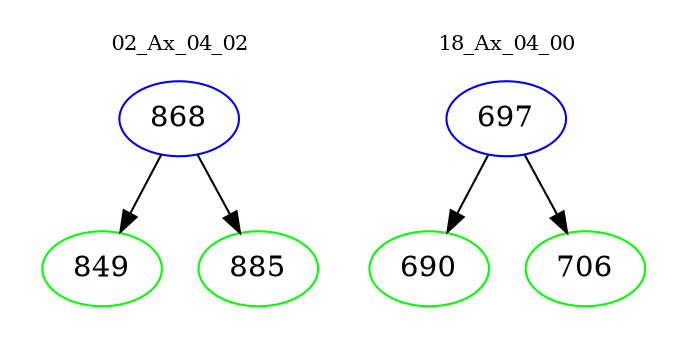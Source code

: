 digraph{
subgraph cluster_0 {
color = white
label = "02_Ax_04_02";
fontsize=10;
T0_868 [label="868", color="blue"]
T0_868 -> T0_849 [color="black"]
T0_849 [label="849", color="green"]
T0_868 -> T0_885 [color="black"]
T0_885 [label="885", color="green"]
}
subgraph cluster_1 {
color = white
label = "18_Ax_04_00";
fontsize=10;
T1_697 [label="697", color="blue"]
T1_697 -> T1_690 [color="black"]
T1_690 [label="690", color="green"]
T1_697 -> T1_706 [color="black"]
T1_706 [label="706", color="green"]
}
}

